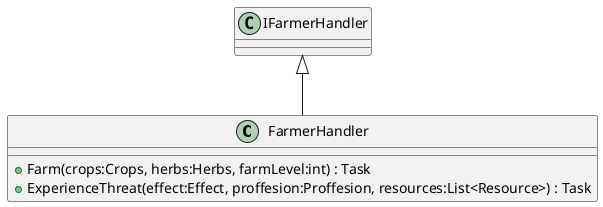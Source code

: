 @startuml
class FarmerHandler {
    + Farm(crops:Crops, herbs:Herbs, farmLevel:int) : Task
    + ExperienceThreat(effect:Effect, proffesion:Proffesion, resources:List<Resource>) : Task
}
IFarmerHandler <|-- FarmerHandler
@enduml

